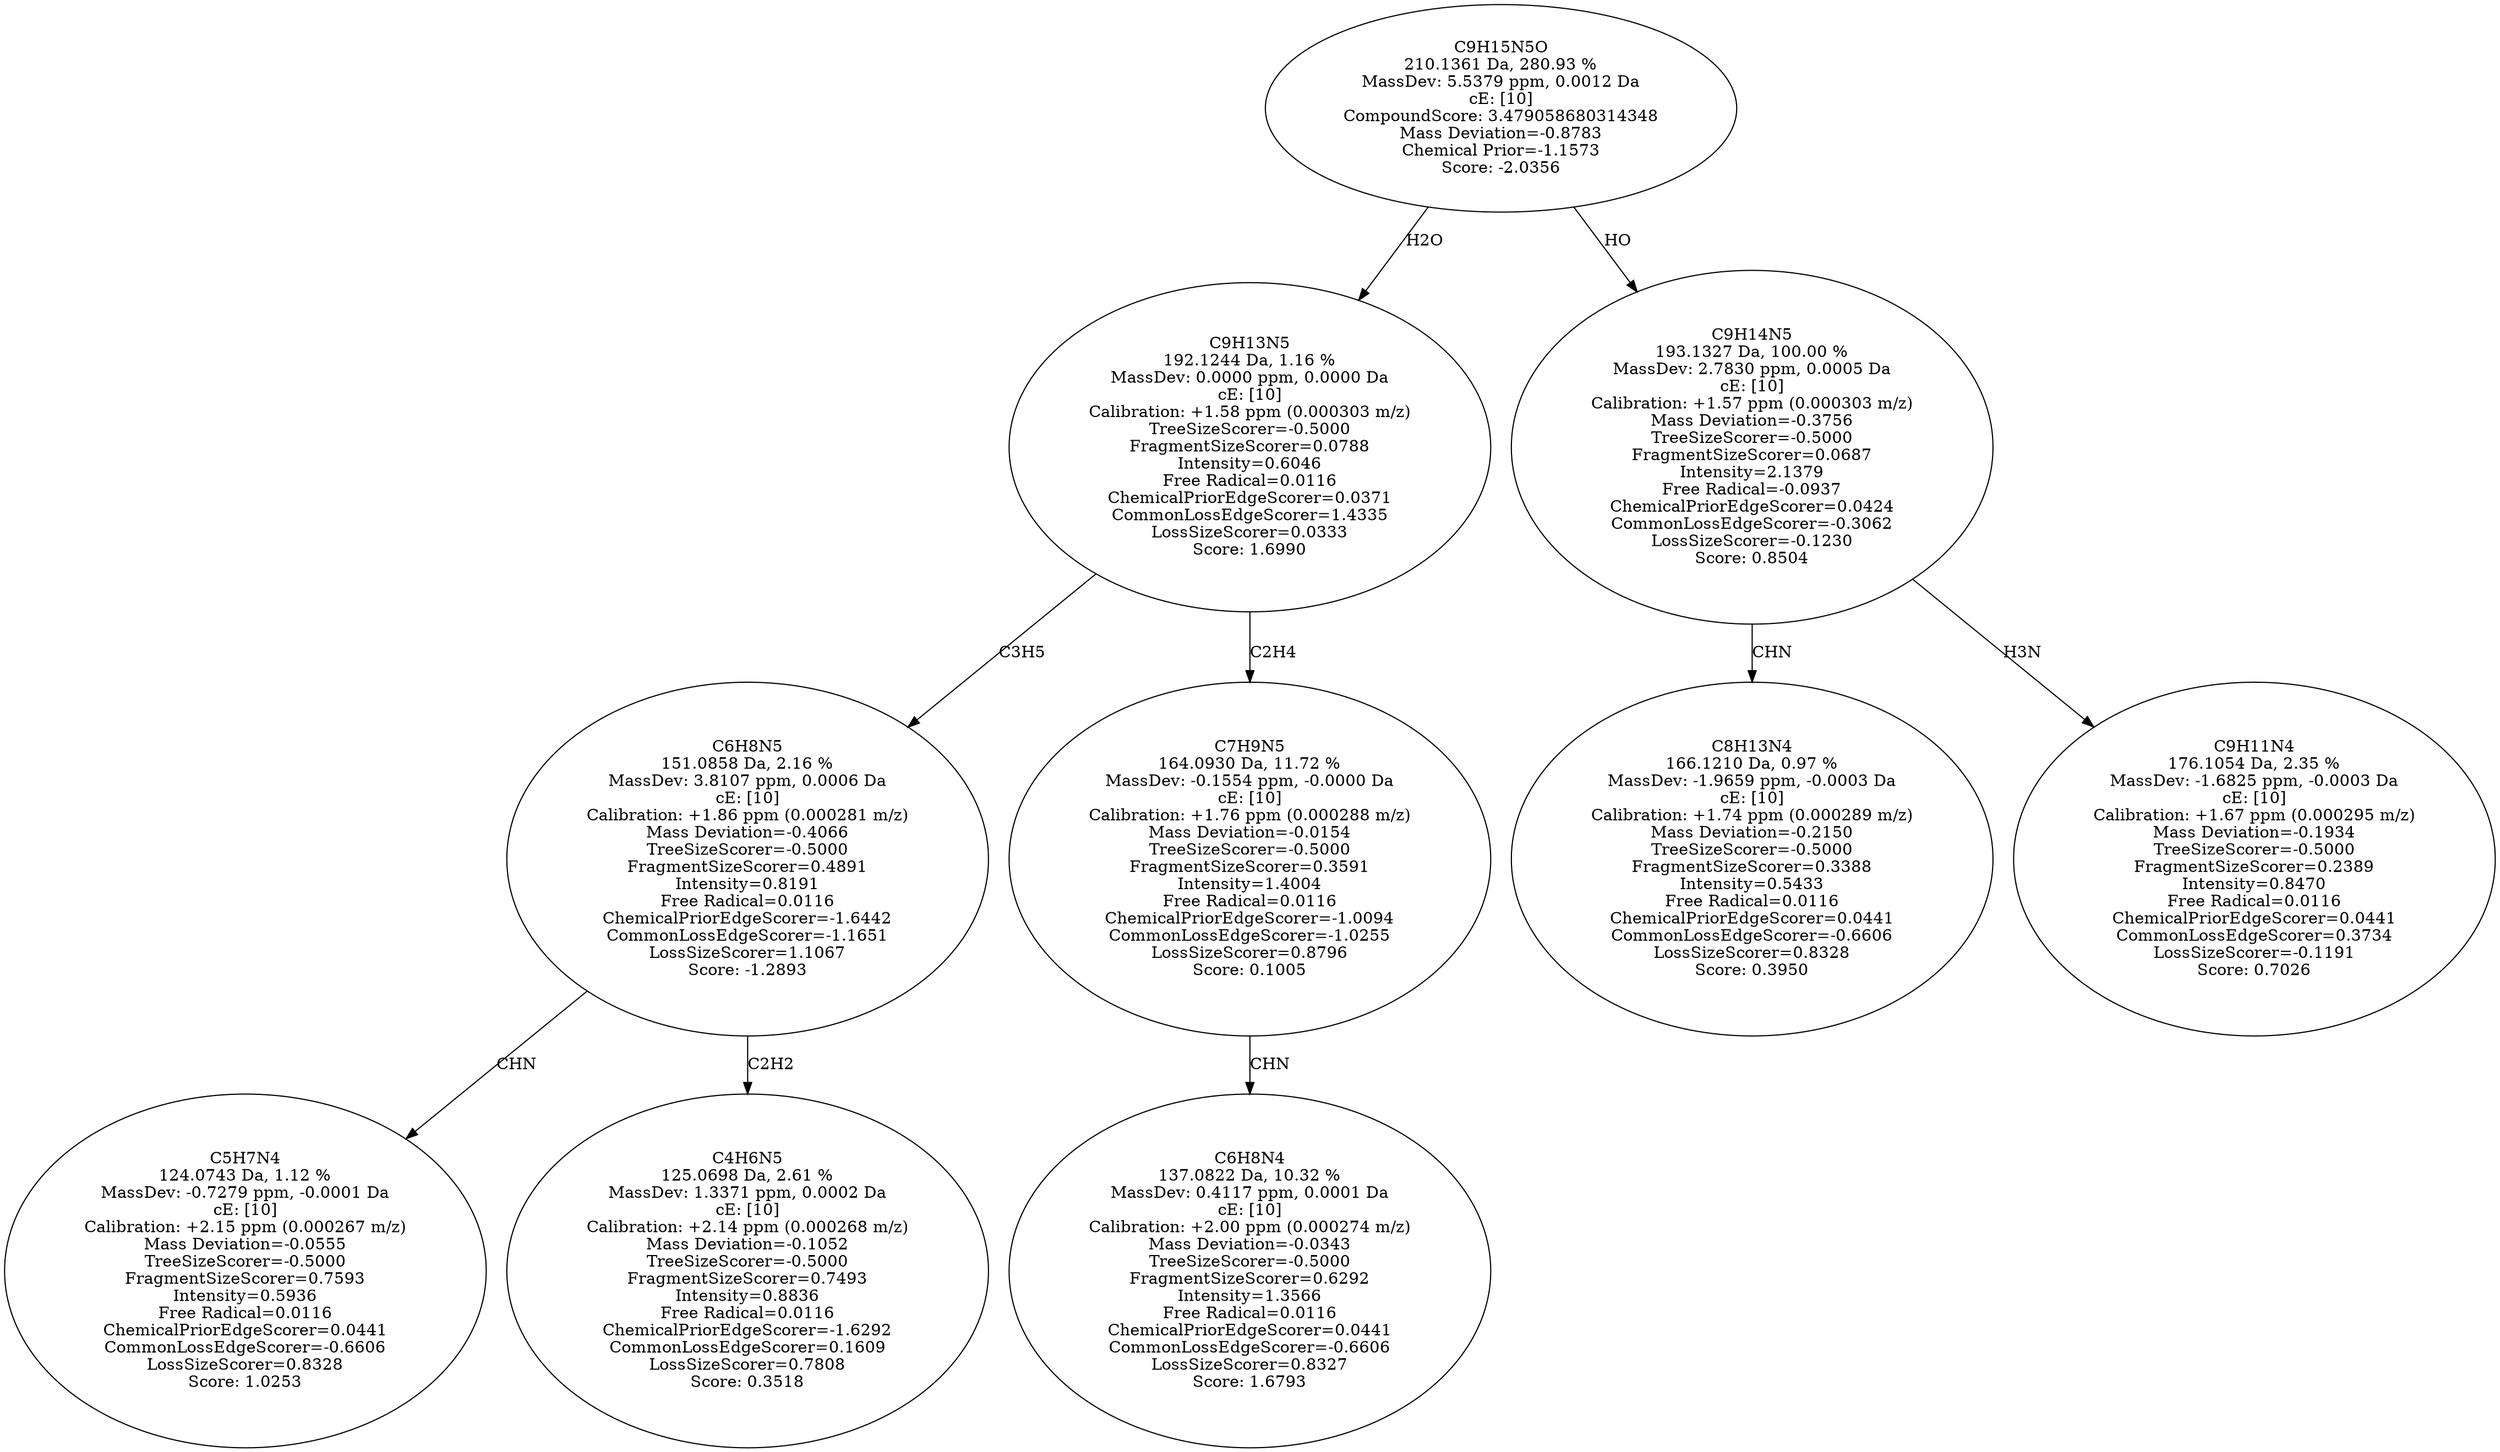 strict digraph {
v1 [label="C5H7N4\n124.0743 Da, 1.12 %\nMassDev: -0.7279 ppm, -0.0001 Da\ncE: [10]\nCalibration: +2.15 ppm (0.000267 m/z)\nMass Deviation=-0.0555\nTreeSizeScorer=-0.5000\nFragmentSizeScorer=0.7593\nIntensity=0.5936\nFree Radical=0.0116\nChemicalPriorEdgeScorer=0.0441\nCommonLossEdgeScorer=-0.6606\nLossSizeScorer=0.8328\nScore: 1.0253"];
v2 [label="C4H6N5\n125.0698 Da, 2.61 %\nMassDev: 1.3371 ppm, 0.0002 Da\ncE: [10]\nCalibration: +2.14 ppm (0.000268 m/z)\nMass Deviation=-0.1052\nTreeSizeScorer=-0.5000\nFragmentSizeScorer=0.7493\nIntensity=0.8836\nFree Radical=0.0116\nChemicalPriorEdgeScorer=-1.6292\nCommonLossEdgeScorer=0.1609\nLossSizeScorer=0.7808\nScore: 0.3518"];
v3 [label="C6H8N5\n151.0858 Da, 2.16 %\nMassDev: 3.8107 ppm, 0.0006 Da\ncE: [10]\nCalibration: +1.86 ppm (0.000281 m/z)\nMass Deviation=-0.4066\nTreeSizeScorer=-0.5000\nFragmentSizeScorer=0.4891\nIntensity=0.8191\nFree Radical=0.0116\nChemicalPriorEdgeScorer=-1.6442\nCommonLossEdgeScorer=-1.1651\nLossSizeScorer=1.1067\nScore: -1.2893"];
v4 [label="C6H8N4\n137.0822 Da, 10.32 %\nMassDev: 0.4117 ppm, 0.0001 Da\ncE: [10]\nCalibration: +2.00 ppm (0.000274 m/z)\nMass Deviation=-0.0343\nTreeSizeScorer=-0.5000\nFragmentSizeScorer=0.6292\nIntensity=1.3566\nFree Radical=0.0116\nChemicalPriorEdgeScorer=0.0441\nCommonLossEdgeScorer=-0.6606\nLossSizeScorer=0.8327\nScore: 1.6793"];
v5 [label="C7H9N5\n164.0930 Da, 11.72 %\nMassDev: -0.1554 ppm, -0.0000 Da\ncE: [10]\nCalibration: +1.76 ppm (0.000288 m/z)\nMass Deviation=-0.0154\nTreeSizeScorer=-0.5000\nFragmentSizeScorer=0.3591\nIntensity=1.4004\nFree Radical=0.0116\nChemicalPriorEdgeScorer=-1.0094\nCommonLossEdgeScorer=-1.0255\nLossSizeScorer=0.8796\nScore: 0.1005"];
v6 [label="C9H13N5\n192.1244 Da, 1.16 %\nMassDev: 0.0000 ppm, 0.0000 Da\ncE: [10]\nCalibration: +1.58 ppm (0.000303 m/z)\nTreeSizeScorer=-0.5000\nFragmentSizeScorer=0.0788\nIntensity=0.6046\nFree Radical=0.0116\nChemicalPriorEdgeScorer=0.0371\nCommonLossEdgeScorer=1.4335\nLossSizeScorer=0.0333\nScore: 1.6990"];
v7 [label="C8H13N4\n166.1210 Da, 0.97 %\nMassDev: -1.9659 ppm, -0.0003 Da\ncE: [10]\nCalibration: +1.74 ppm (0.000289 m/z)\nMass Deviation=-0.2150\nTreeSizeScorer=-0.5000\nFragmentSizeScorer=0.3388\nIntensity=0.5433\nFree Radical=0.0116\nChemicalPriorEdgeScorer=0.0441\nCommonLossEdgeScorer=-0.6606\nLossSizeScorer=0.8328\nScore: 0.3950"];
v8 [label="C9H11N4\n176.1054 Da, 2.35 %\nMassDev: -1.6825 ppm, -0.0003 Da\ncE: [10]\nCalibration: +1.67 ppm (0.000295 m/z)\nMass Deviation=-0.1934\nTreeSizeScorer=-0.5000\nFragmentSizeScorer=0.2389\nIntensity=0.8470\nFree Radical=0.0116\nChemicalPriorEdgeScorer=0.0441\nCommonLossEdgeScorer=0.3734\nLossSizeScorer=-0.1191\nScore: 0.7026"];
v9 [label="C9H14N5\n193.1327 Da, 100.00 %\nMassDev: 2.7830 ppm, 0.0005 Da\ncE: [10]\nCalibration: +1.57 ppm (0.000303 m/z)\nMass Deviation=-0.3756\nTreeSizeScorer=-0.5000\nFragmentSizeScorer=0.0687\nIntensity=2.1379\nFree Radical=-0.0937\nChemicalPriorEdgeScorer=0.0424\nCommonLossEdgeScorer=-0.3062\nLossSizeScorer=-0.1230\nScore: 0.8504"];
v10 [label="C9H15N5O\n210.1361 Da, 280.93 %\nMassDev: 5.5379 ppm, 0.0012 Da\ncE: [10]\nCompoundScore: 3.479058680314348\nMass Deviation=-0.8783\nChemical Prior=-1.1573\nScore: -2.0356"];
v3 -> v1 [label="CHN"];
v3 -> v2 [label="C2H2"];
v6 -> v3 [label="C3H5"];
v5 -> v4 [label="CHN"];
v6 -> v5 [label="C2H4"];
v10 -> v6 [label="H2O"];
v9 -> v7 [label="CHN"];
v9 -> v8 [label="H3N"];
v10 -> v9 [label="HO"];
}